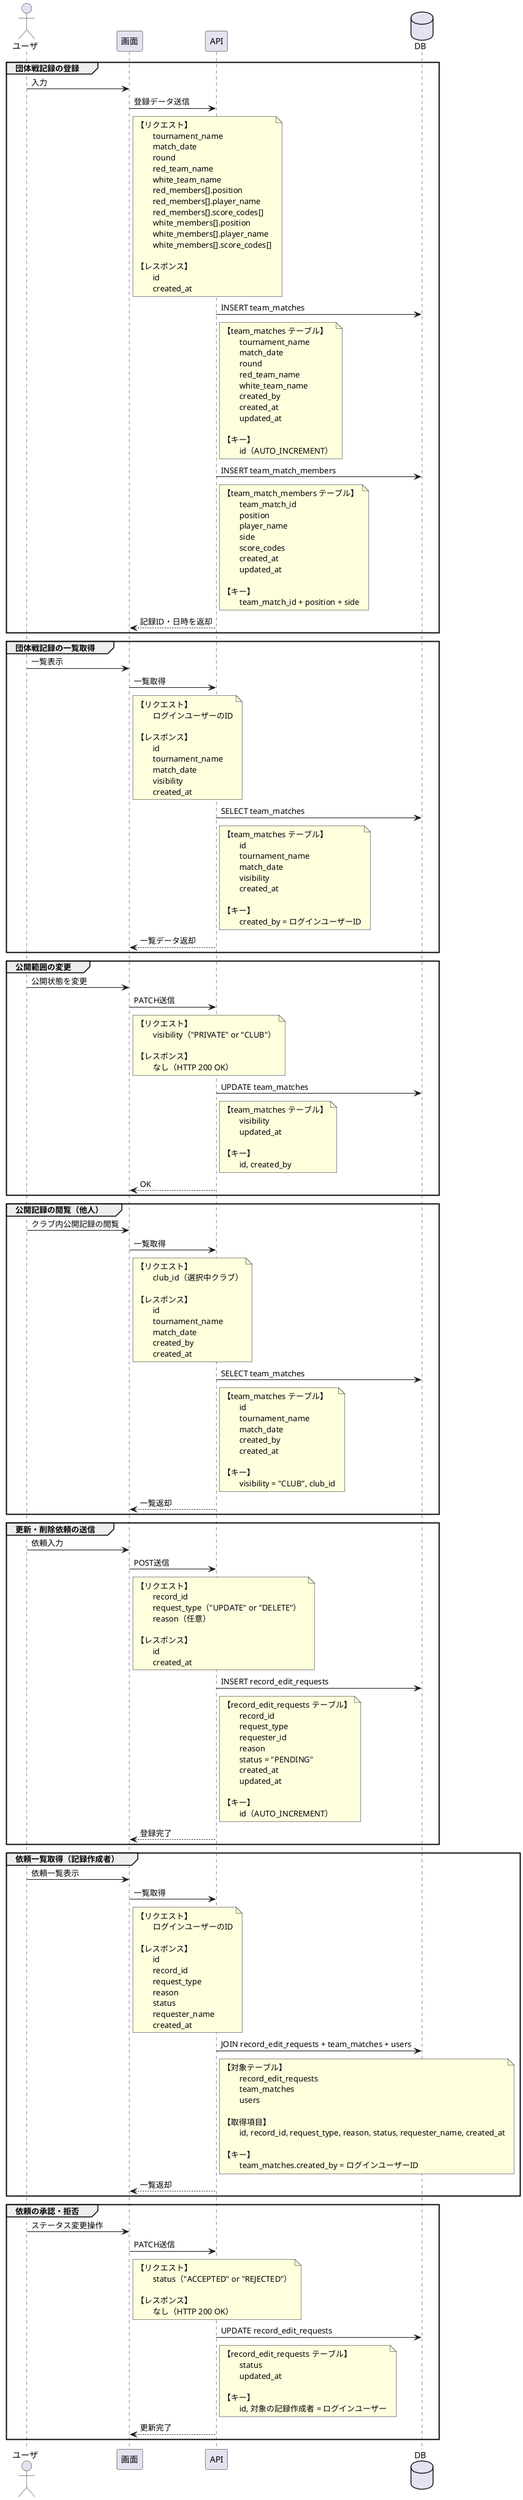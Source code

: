 @startuml

actor ユーザ
participant 画面
participant API
database DB

group 団体戦記録の登録
	ユーザ -> 画面 : 入力

	画面 -> API : 登録データ送信
	note right 画面
	【リクエスト】
		tournament_name  
		match_date  
		round  
		red_team_name  
		white_team_name  
		red_members[].position  
		red_members[].player_name  
		red_members[].score_codes[]  
		white_members[].position  
		white_members[].player_name  
		white_members[].score_codes[]

	【レスポンス】
		id  
		created_at
	end note

	API -> DB : INSERT team_matches
	note right API
	【team_matches テーブル】
		tournament_name  
		match_date  
		round  
		red_team_name  
		white_team_name  
		created_by  
		created_at  
		updated_at

	【キー】
		id（AUTO_INCREMENT）
	end note

	API -> DB : INSERT team_match_members
	note right API
	【team_match_members テーブル】
		team_match_id  
		position  
		player_name  
		side  
		score_codes  
		created_at  
		updated_at

	【キー】
		team_match_id + position + side
	end note

	API --> 画面 : 記録ID・日時を返却
end

group 団体戦記録の一覧取得
	ユーザ -> 画面 : 一覧表示

	画面 -> API : 一覧取得
	note right 画面
	【リクエスト】
		ログインユーザーのID

	【レスポンス】
		id  
		tournament_name  
		match_date  
		visibility  
		created_at
	end note

	API -> DB : SELECT team_matches
	note right API
	【team_matches テーブル】
		id  
		tournament_name  
		match_date  
		visibility  
		created_at

	【キー】
		created_by = ログインユーザーID
	end note

	API --> 画面 : 一覧データ返却
end

group 公開範囲の変更
	ユーザ -> 画面 : 公開状態を変更

	画面 -> API : PATCH送信
	note right 画面
	【リクエスト】
		visibility（"PRIVATE" or "CLUB"）

	【レスポンス】
		なし（HTTP 200 OK）
	end note

	API -> DB : UPDATE team_matches
	note right API
	【team_matches テーブル】
		visibility  
		updated_at

	【キー】
		id, created_by
	end note

	API --> 画面 : OK
end

group 公開記録の閲覧（他人）
	ユーザ -> 画面 : クラブ内公開記録の閲覧

	画面 -> API : 一覧取得
	note right 画面
	【リクエスト】
		club_id（選択中クラブ）

	【レスポンス】
		id  
		tournament_name  
		match_date  
		created_by  
		created_at
	end note

	API -> DB : SELECT team_matches
	note right API
	【team_matches テーブル】
		id  
		tournament_name  
		match_date  
		created_by  
		created_at

	【キー】
		visibility = "CLUB", club_id
	end note

	API --> 画面 : 一覧返却
end

group 更新・削除依頼の送信
	ユーザ -> 画面 : 依頼入力

	画面 -> API : POST送信
	note right 画面
	【リクエスト】
		record_id  
		request_type（"UPDATE" or "DELETE"）  
		reason（任意）

	【レスポンス】
		id  
		created_at
	end note

	API -> DB : INSERT record_edit_requests
	note right API
	【record_edit_requests テーブル】
		record_id  
		request_type  
		requester_id  
		reason  
		status = "PENDING"  
		created_at  
		updated_at

	【キー】
		id（AUTO_INCREMENT）
	end note

	API --> 画面 : 登録完了
end

group 依頼一覧取得（記録作成者）
	ユーザ -> 画面 : 依頼一覧表示

	画面 -> API : 一覧取得
	note right 画面
	【リクエスト】
		ログインユーザーのID

	【レスポンス】
		id  
		record_id  
		request_type  
		reason  
		status  
		requester_name  
		created_at
	end note

	API -> DB : JOIN record_edit_requests + team_matches + users
	note right API
	【対象テーブル】
		record_edit_requests  
		team_matches  
		users  

	【取得項目】
		id, record_id, request_type, reason, status, requester_name, created_at

	【キー】
		team_matches.created_by = ログインユーザーID
	end note

	API --> 画面 : 一覧返却
end

group 依頼の承認・拒否
	ユーザ -> 画面 : ステータス変更操作

	画面 -> API : PATCH送信
	note right 画面
	【リクエスト】
		status（"ACCEPTED" or "REJECTED"）

	【レスポンス】
		なし（HTTP 200 OK）
	end note

	API -> DB : UPDATE record_edit_requests
	note right API
	【record_edit_requests テーブル】
		status  
		updated_at

	【キー】
		id, 対象の記録作成者 = ログインユーザー
	end note

	API --> 画面 : 更新完了
end

@enduml
